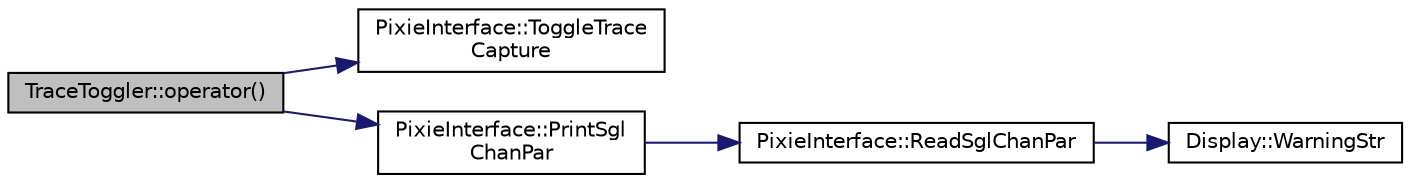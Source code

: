 digraph "TraceToggler::operator()"
{
  edge [fontname="Helvetica",fontsize="10",labelfontname="Helvetica",labelfontsize="10"];
  node [fontname="Helvetica",fontsize="10",shape=record];
  rankdir="LR";
  Node1 [label="TraceToggler::operator()",height=0.2,width=0.4,color="black", fillcolor="grey75", style="filled", fontcolor="black"];
  Node1 -> Node2 [color="midnightblue",fontsize="10",style="solid",fontname="Helvetica"];
  Node2 [label="PixieInterface::ToggleTrace\lCapture",height=0.2,width=0.4,color="black", fillcolor="white", style="filled",URL="$d9/dc6/class_pixie_interface.html#ad5ae287070deac6d92a11fbd9843f0e3"];
  Node1 -> Node3 [color="midnightblue",fontsize="10",style="solid",fontname="Helvetica"];
  Node3 [label="PixieInterface::PrintSgl\lChanPar",height=0.2,width=0.4,color="black", fillcolor="white", style="filled",URL="$d9/dc6/class_pixie_interface.html#aed6aa4fe372ef3e1e658915fb7cd3885"];
  Node3 -> Node4 [color="midnightblue",fontsize="10",style="solid",fontname="Helvetica"];
  Node4 [label="PixieInterface::ReadSglChanPar",height=0.2,width=0.4,color="black", fillcolor="white", style="filled",URL="$d9/dc6/class_pixie_interface.html#ab9aa18adad4d33916a225e1ad2d7d177"];
  Node4 -> Node5 [color="midnightblue",fontsize="10",style="solid",fontname="Helvetica"];
  Node5 [label="Display::WarningStr",height=0.2,width=0.4,color="black", fillcolor="white", style="filled",URL="$da/d6a/namespace_display.html#a0ca7c8835e858cf0b1e0cce72a41ab9c"];
}
